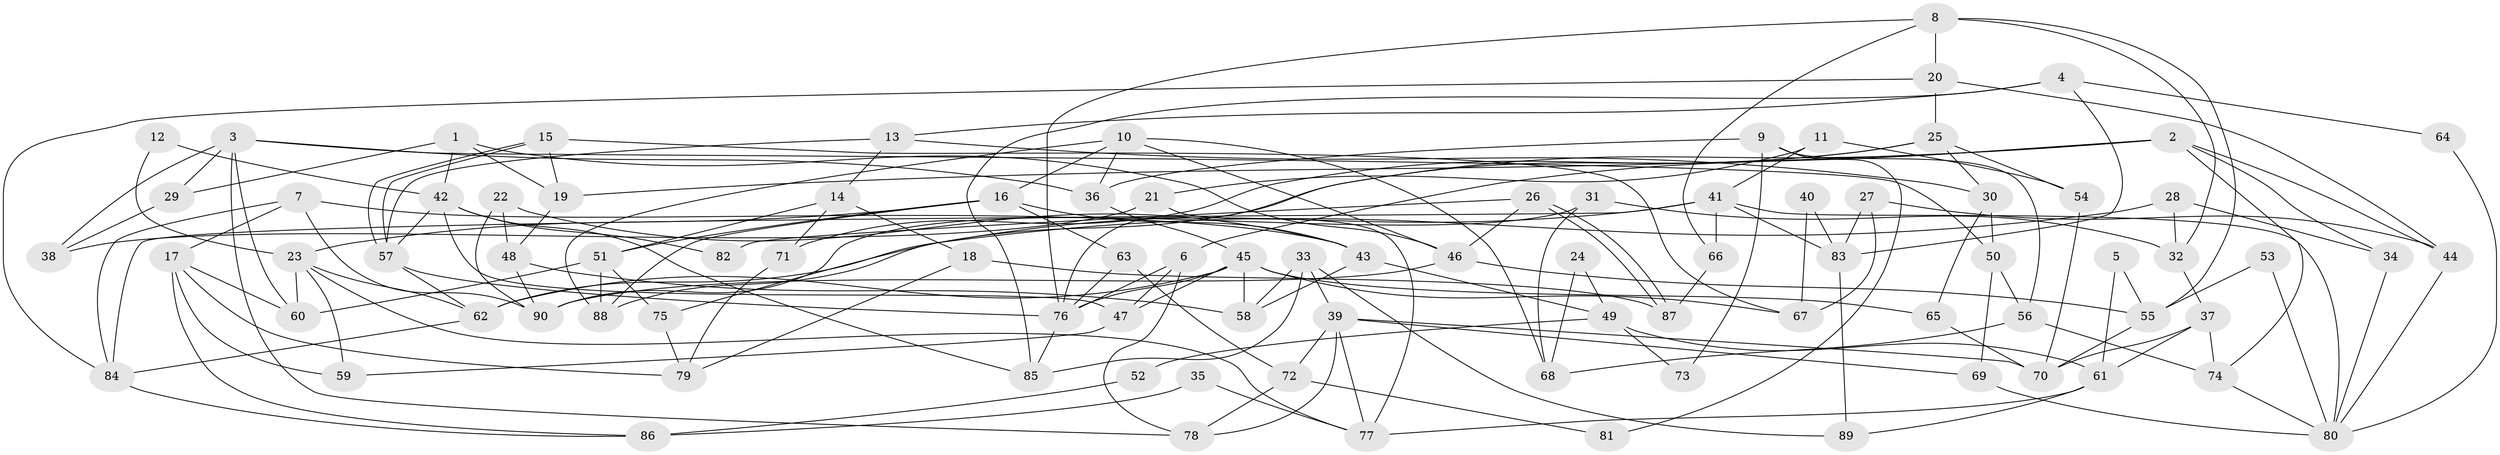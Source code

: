 // Generated by graph-tools (version 1.1) at 2025/15/03/09/25 04:15:00]
// undirected, 90 vertices, 180 edges
graph export_dot {
graph [start="1"]
  node [color=gray90,style=filled];
  1;
  2;
  3;
  4;
  5;
  6;
  7;
  8;
  9;
  10;
  11;
  12;
  13;
  14;
  15;
  16;
  17;
  18;
  19;
  20;
  21;
  22;
  23;
  24;
  25;
  26;
  27;
  28;
  29;
  30;
  31;
  32;
  33;
  34;
  35;
  36;
  37;
  38;
  39;
  40;
  41;
  42;
  43;
  44;
  45;
  46;
  47;
  48;
  49;
  50;
  51;
  52;
  53;
  54;
  55;
  56;
  57;
  58;
  59;
  60;
  61;
  62;
  63;
  64;
  65;
  66;
  67;
  68;
  69;
  70;
  71;
  72;
  73;
  74;
  75;
  76;
  77;
  78;
  79;
  80;
  81;
  82;
  83;
  84;
  85;
  86;
  87;
  88;
  89;
  90;
  1 -- 19;
  1 -- 42;
  1 -- 29;
  1 -- 46;
  2 -- 75;
  2 -- 44;
  2 -- 6;
  2 -- 19;
  2 -- 34;
  2 -- 74;
  3 -- 78;
  3 -- 36;
  3 -- 29;
  3 -- 38;
  3 -- 50;
  3 -- 60;
  4 -- 13;
  4 -- 85;
  4 -- 64;
  4 -- 83;
  5 -- 55;
  5 -- 61;
  6 -- 47;
  6 -- 76;
  6 -- 78;
  7 -- 90;
  7 -- 17;
  7 -- 43;
  7 -- 84;
  8 -- 20;
  8 -- 55;
  8 -- 32;
  8 -- 66;
  8 -- 76;
  9 -- 36;
  9 -- 56;
  9 -- 73;
  9 -- 81;
  10 -- 68;
  10 -- 16;
  10 -- 36;
  10 -- 46;
  10 -- 88;
  11 -- 41;
  11 -- 21;
  11 -- 54;
  12 -- 23;
  12 -- 42;
  13 -- 30;
  13 -- 57;
  13 -- 14;
  14 -- 51;
  14 -- 18;
  14 -- 71;
  15 -- 57;
  15 -- 57;
  15 -- 19;
  15 -- 67;
  16 -- 63;
  16 -- 23;
  16 -- 43;
  16 -- 51;
  16 -- 88;
  17 -- 59;
  17 -- 60;
  17 -- 79;
  17 -- 86;
  18 -- 87;
  18 -- 79;
  19 -- 48;
  20 -- 84;
  20 -- 25;
  20 -- 44;
  21 -- 77;
  21 -- 38;
  22 -- 43;
  22 -- 48;
  22 -- 90;
  23 -- 60;
  23 -- 62;
  23 -- 59;
  23 -- 77;
  24 -- 49;
  24 -- 68;
  25 -- 76;
  25 -- 71;
  25 -- 30;
  25 -- 54;
  26 -- 46;
  26 -- 87;
  26 -- 87;
  26 -- 82;
  27 -- 83;
  27 -- 44;
  27 -- 67;
  28 -- 32;
  28 -- 62;
  28 -- 34;
  29 -- 38;
  30 -- 65;
  30 -- 50;
  31 -- 90;
  31 -- 32;
  31 -- 68;
  32 -- 37;
  33 -- 58;
  33 -- 89;
  33 -- 39;
  33 -- 85;
  34 -- 80;
  35 -- 86;
  35 -- 77;
  36 -- 45;
  37 -- 70;
  37 -- 74;
  37 -- 61;
  39 -- 69;
  39 -- 70;
  39 -- 72;
  39 -- 77;
  39 -- 78;
  40 -- 83;
  40 -- 67;
  41 -- 88;
  41 -- 84;
  41 -- 66;
  41 -- 80;
  41 -- 83;
  42 -- 85;
  42 -- 57;
  42 -- 47;
  42 -- 82;
  43 -- 49;
  43 -- 58;
  44 -- 80;
  45 -- 67;
  45 -- 76;
  45 -- 47;
  45 -- 58;
  45 -- 62;
  45 -- 65;
  46 -- 55;
  46 -- 90;
  47 -- 59;
  48 -- 90;
  48 -- 58;
  49 -- 61;
  49 -- 52;
  49 -- 73;
  50 -- 56;
  50 -- 69;
  51 -- 88;
  51 -- 60;
  51 -- 75;
  52 -- 86;
  53 -- 55;
  53 -- 80;
  54 -- 70;
  55 -- 70;
  56 -- 74;
  56 -- 68;
  57 -- 76;
  57 -- 62;
  61 -- 77;
  61 -- 89;
  62 -- 84;
  63 -- 72;
  63 -- 76;
  64 -- 80;
  65 -- 70;
  66 -- 87;
  69 -- 80;
  71 -- 79;
  72 -- 78;
  72 -- 81;
  74 -- 80;
  75 -- 79;
  76 -- 85;
  83 -- 89;
  84 -- 86;
}
